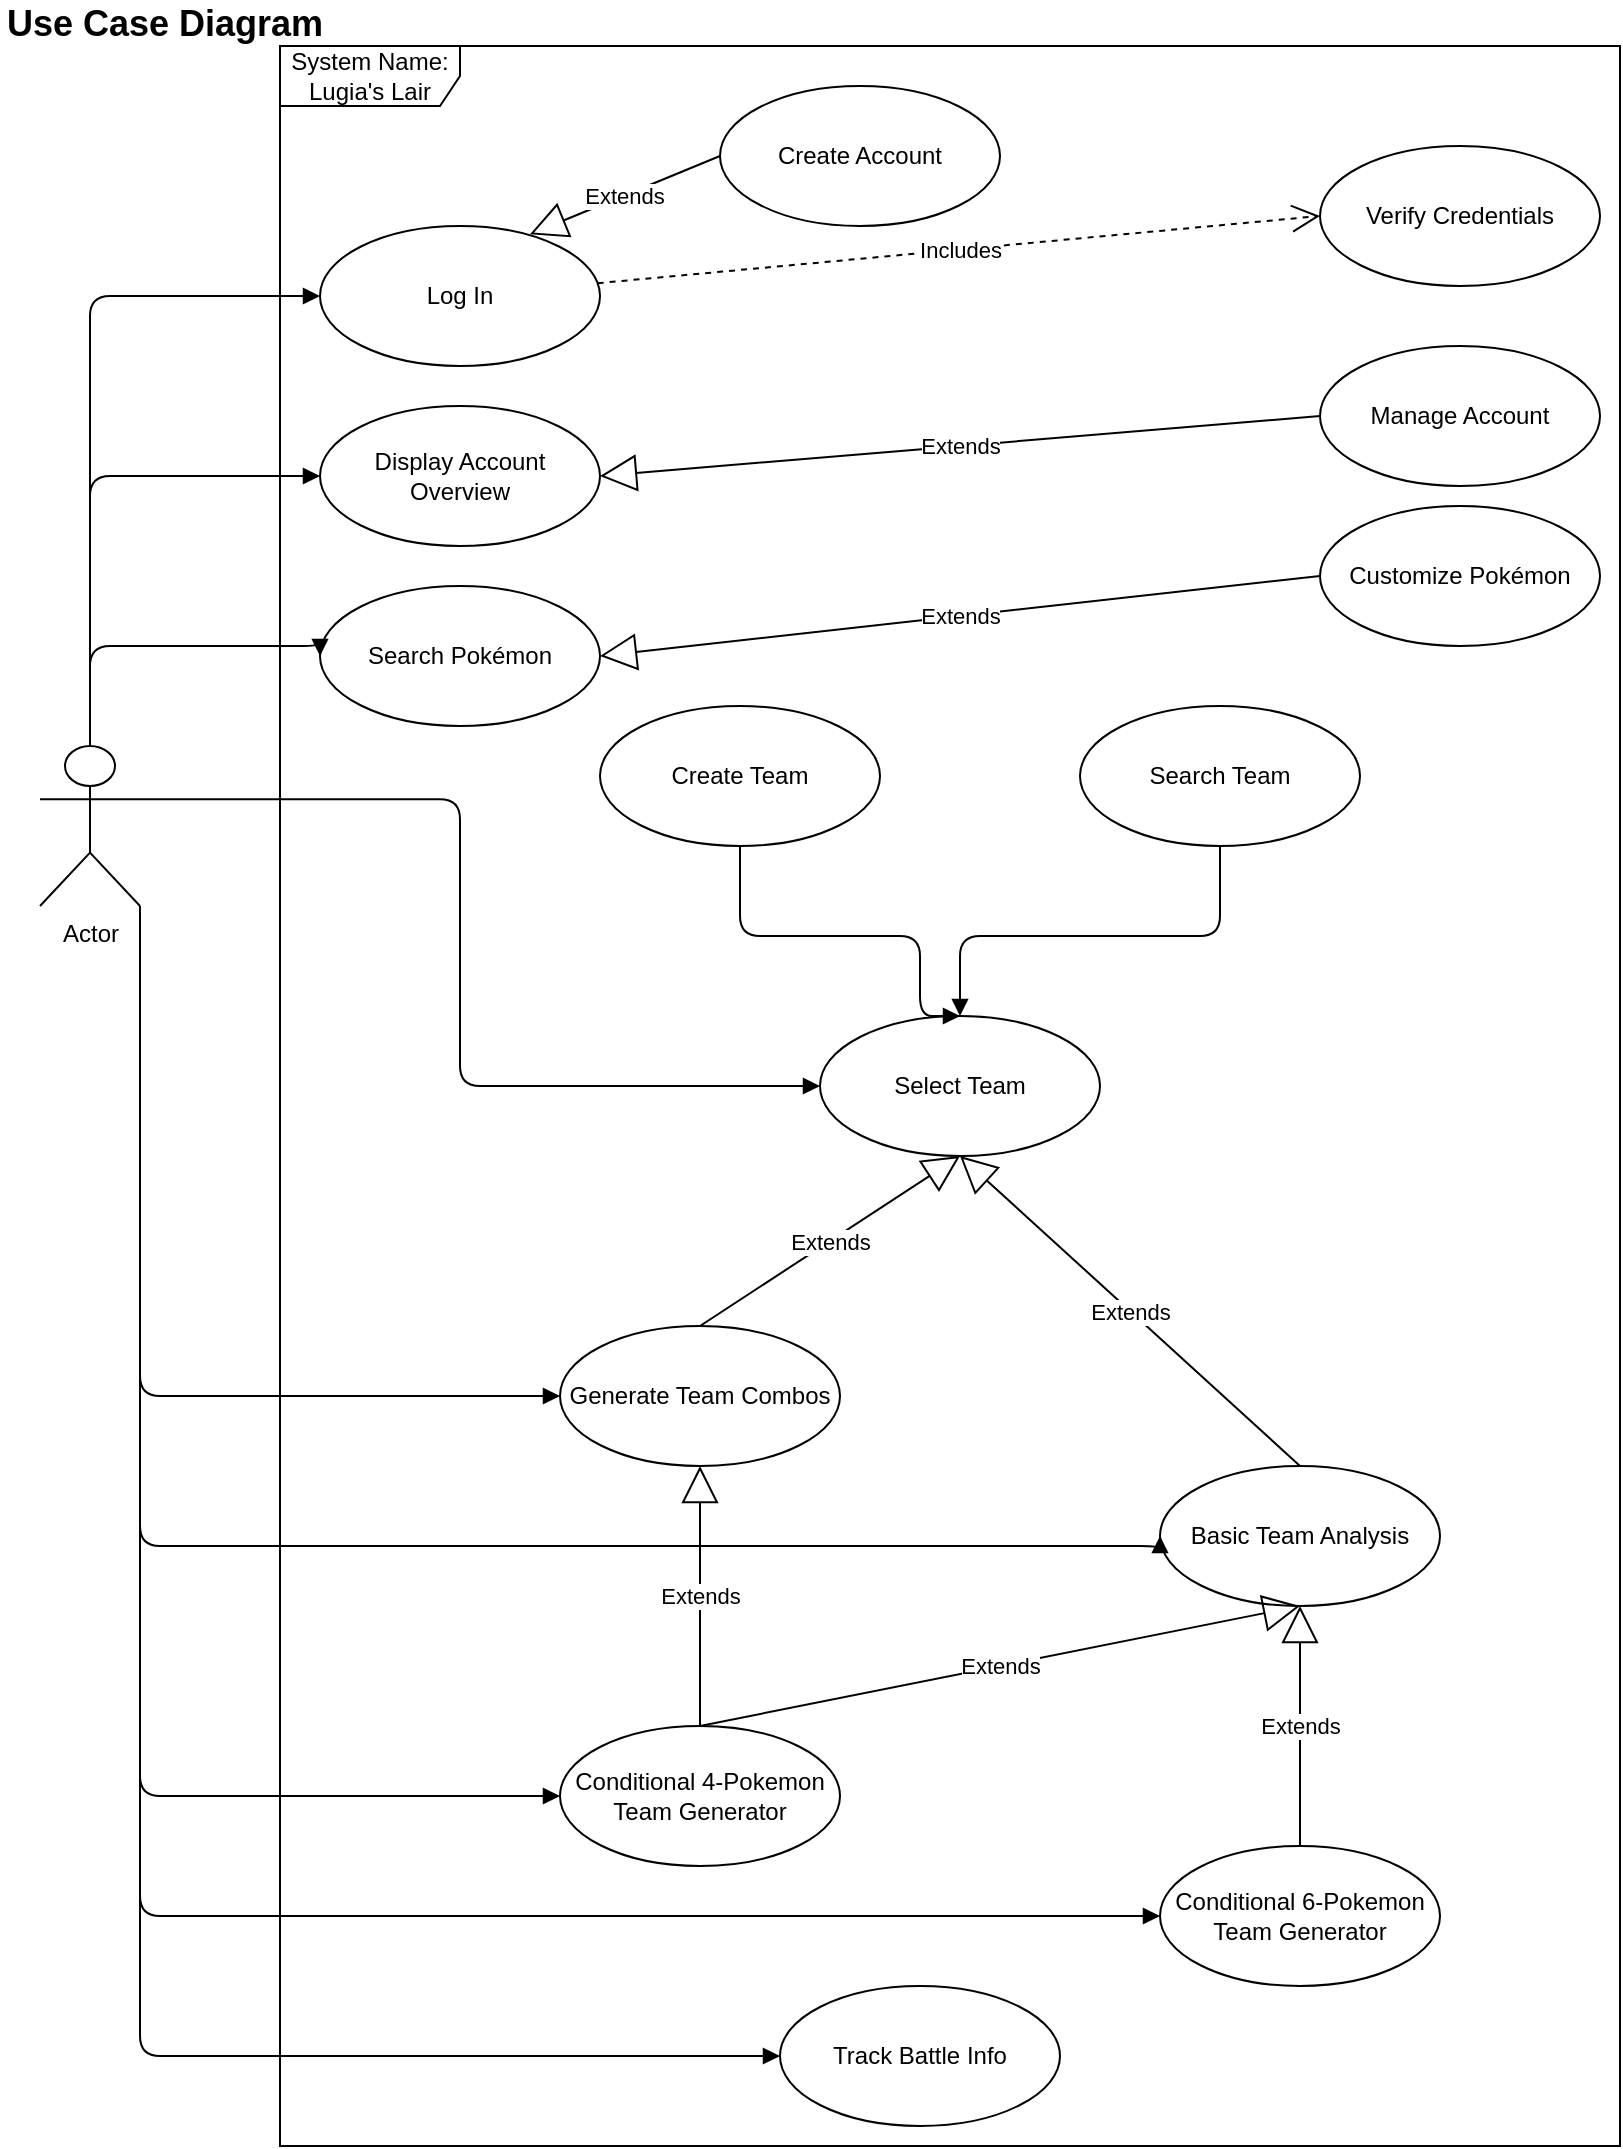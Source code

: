 <mxfile version="12.7.9" type="onedrive"><diagram id="EHQQGmAMwnc2mArltRkS" name="Page-1"><mxGraphModel dx="1108" dy="450" grid="1" gridSize="10" guides="1" tooltips="1" connect="1" arrows="1" fold="1" page="1" pageScale="1" pageWidth="850" pageHeight="1100" math="0" shadow="0"><root><mxCell id="0"/><mxCell id="1" parent="0"/><mxCell id="XOZa77HdVaaBG5zb9HWA-4" value="System Name: Lugia's Lair" style="shape=umlFrame;whiteSpace=wrap;html=1;width=90;height=30;" vertex="1" parent="1"><mxGeometry x="150" y="30" width="670" height="1050" as="geometry"/></mxCell><mxCell id="XOZa77HdVaaBG5zb9HWA-1" value="Actor" style="shape=umlActor;verticalLabelPosition=bottom;labelBackgroundColor=#ffffff;verticalAlign=top;html=1;" vertex="1" parent="1"><mxGeometry x="30" y="380" width="50" height="80" as="geometry"/></mxCell><mxCell id="XOZa77HdVaaBG5zb9HWA-2" value="Log In" style="ellipse;whiteSpace=wrap;html=1;" vertex="1" parent="1"><mxGeometry x="170" y="120" width="140" height="70" as="geometry"/></mxCell><mxCell id="XOZa77HdVaaBG5zb9HWA-5" value="Manage Account" style="ellipse;whiteSpace=wrap;html=1;" vertex="1" parent="1"><mxGeometry x="670" y="180" width="140" height="70" as="geometry"/></mxCell><mxCell id="XOZa77HdVaaBG5zb9HWA-6" value="Search Pokémon" style="ellipse;whiteSpace=wrap;html=1;" vertex="1" parent="1"><mxGeometry x="170" y="300" width="140" height="70" as="geometry"/></mxCell><mxCell id="XOZa77HdVaaBG5zb9HWA-7" value="Basic Team Analysis" style="ellipse;whiteSpace=wrap;html=1;" vertex="1" parent="1"><mxGeometry x="590" y="740" width="140" height="70" as="geometry"/></mxCell><mxCell id="XOZa77HdVaaBG5zb9HWA-8" value="Search Team" style="ellipse;whiteSpace=wrap;html=1;" vertex="1" parent="1"><mxGeometry x="550" y="360" width="140" height="70" as="geometry"/></mxCell><mxCell id="XOZa77HdVaaBG5zb9HWA-9" value="Customize Pokémon" style="ellipse;whiteSpace=wrap;html=1;" vertex="1" parent="1"><mxGeometry x="670" y="260" width="140" height="70" as="geometry"/></mxCell><mxCell id="XOZa77HdVaaBG5zb9HWA-10" value="Create Team" style="ellipse;whiteSpace=wrap;html=1;" vertex="1" parent="1"><mxGeometry x="310" y="360" width="140" height="70" as="geometry"/></mxCell><mxCell id="XOZa77HdVaaBG5zb9HWA-11" value="Generate Team Combos" style="ellipse;whiteSpace=wrap;html=1;" vertex="1" parent="1"><mxGeometry x="290" y="670" width="140" height="70" as="geometry"/></mxCell><mxCell id="XOZa77HdVaaBG5zb9HWA-12" value="Verify Credentials" style="ellipse;whiteSpace=wrap;html=1;" vertex="1" parent="1"><mxGeometry x="670" y="80" width="140" height="70" as="geometry"/></mxCell><mxCell id="XOZa77HdVaaBG5zb9HWA-13" value="Create Account" style="ellipse;whiteSpace=wrap;html=1;" vertex="1" parent="1"><mxGeometry x="370" y="50" width="140" height="70" as="geometry"/></mxCell><mxCell id="XOZa77HdVaaBG5zb9HWA-14" value="Conditional 6-Pokemon Team Generator" style="ellipse;whiteSpace=wrap;html=1;" vertex="1" parent="1"><mxGeometry x="590" y="930" width="140" height="70" as="geometry"/></mxCell><mxCell id="XOZa77HdVaaBG5zb9HWA-15" value="Conditional 4-Pokemon Team Generator" style="ellipse;whiteSpace=wrap;html=1;" vertex="1" parent="1"><mxGeometry x="290" y="870" width="140" height="70" as="geometry"/></mxCell><mxCell id="XOZa77HdVaaBG5zb9HWA-18" value="Display Account Overview" style="ellipse;whiteSpace=wrap;html=1;" vertex="1" parent="1"><mxGeometry x="170" y="210" width="140" height="70" as="geometry"/></mxCell><mxCell id="XOZa77HdVaaBG5zb9HWA-19" value="Track Battle Info" style="ellipse;whiteSpace=wrap;html=1;" vertex="1" parent="1"><mxGeometry x="400" y="1000" width="140" height="70" as="geometry"/></mxCell><mxCell id="XOZa77HdVaaBG5zb9HWA-21" value="Extends" style="endArrow=block;endSize=16;endFill=0;html=1;exitX=0;exitY=0.5;exitDx=0;exitDy=0;entryX=0.75;entryY=0.059;entryDx=0;entryDy=0;entryPerimeter=0;" edge="1" parent="1" source="XOZa77HdVaaBG5zb9HWA-13" target="XOZa77HdVaaBG5zb9HWA-2"><mxGeometry width="160" relative="1" as="geometry"><mxPoint x="360" y="170" as="sourcePoint"/><mxPoint x="330" y="120" as="targetPoint"/></mxGeometry></mxCell><mxCell id="XOZa77HdVaaBG5zb9HWA-23" value="Includes" style="endArrow=open;endSize=12;dashed=1;html=1;entryX=0;entryY=0.5;entryDx=0;entryDy=0;" edge="1" parent="1" source="XOZa77HdVaaBG5zb9HWA-2" target="XOZa77HdVaaBG5zb9HWA-12"><mxGeometry width="160" relative="1" as="geometry"><mxPoint x="400" y="190" as="sourcePoint"/><mxPoint x="560" y="190" as="targetPoint"/></mxGeometry></mxCell><mxCell id="XOZa77HdVaaBG5zb9HWA-24" value="Extends" style="endArrow=block;endSize=16;endFill=0;html=1;entryX=1;entryY=0.5;entryDx=0;entryDy=0;exitX=0;exitY=0.5;exitDx=0;exitDy=0;" edge="1" parent="1" source="XOZa77HdVaaBG5zb9HWA-5" target="XOZa77HdVaaBG5zb9HWA-18"><mxGeometry width="160" relative="1" as="geometry"><mxPoint x="330.0" y="255" as="sourcePoint"/><mxPoint x="560.0" y="255" as="targetPoint"/></mxGeometry></mxCell><mxCell id="XOZa77HdVaaBG5zb9HWA-25" value="Extends" style="endArrow=block;endSize=16;endFill=0;html=1;exitX=0;exitY=0.5;exitDx=0;exitDy=0;entryX=1;entryY=0.5;entryDx=0;entryDy=0;" edge="1" parent="1" source="XOZa77HdVaaBG5zb9HWA-9" target="XOZa77HdVaaBG5zb9HWA-6"><mxGeometry width="160" relative="1" as="geometry"><mxPoint x="330.0" y="334.71" as="sourcePoint"/><mxPoint x="560.0" y="334.71" as="targetPoint"/></mxGeometry></mxCell><mxCell id="XOZa77HdVaaBG5zb9HWA-27" value="Extends" style="endArrow=block;endSize=16;endFill=0;html=1;entryX=0.5;entryY=1;entryDx=0;entryDy=0;exitX=0.5;exitY=0;exitDx=0;exitDy=0;" edge="1" parent="1" source="XOZa77HdVaaBG5zb9HWA-7" target="XOZa77HdVaaBG5zb9HWA-28"><mxGeometry width="160" relative="1" as="geometry"><mxPoint x="340.0" y="485" as="sourcePoint"/><mxPoint x="500.0" y="525" as="targetPoint"/></mxGeometry></mxCell><mxCell id="XOZa77HdVaaBG5zb9HWA-28" value="Select Team" style="ellipse;whiteSpace=wrap;html=1;" vertex="1" parent="1"><mxGeometry x="420" y="515" width="140" height="70" as="geometry"/></mxCell><mxCell id="XOZa77HdVaaBG5zb9HWA-32" value="" style="endArrow=block;endFill=1;html=1;edgeStyle=orthogonalEdgeStyle;align=left;verticalAlign=top;exitX=0.5;exitY=1;exitDx=0;exitDy=0;entryX=0.5;entryY=0;entryDx=0;entryDy=0;" edge="1" parent="1" source="XOZa77HdVaaBG5zb9HWA-10" target="XOZa77HdVaaBG5zb9HWA-28"><mxGeometry x="-1" relative="1" as="geometry"><mxPoint x="380" y="450" as="sourcePoint"/><mxPoint x="540" y="450" as="targetPoint"/><Array as="points"><mxPoint x="380" y="475"/><mxPoint x="470" y="475"/></Array></mxGeometry></mxCell><mxCell id="XOZa77HdVaaBG5zb9HWA-33" value="" style="resizable=0;html=1;align=left;verticalAlign=bottom;labelBackgroundColor=#ffffff;fontSize=10;" connectable="0" vertex="1" parent="XOZa77HdVaaBG5zb9HWA-32"><mxGeometry x="-1" relative="1" as="geometry"/></mxCell><mxCell id="XOZa77HdVaaBG5zb9HWA-34" value="" style="endArrow=block;endFill=1;html=1;edgeStyle=orthogonalEdgeStyle;align=left;verticalAlign=top;exitX=0.5;exitY=1;exitDx=0;exitDy=0;entryX=0.5;entryY=0;entryDx=0;entryDy=0;" edge="1" parent="1" source="XOZa77HdVaaBG5zb9HWA-8" target="XOZa77HdVaaBG5zb9HWA-28"><mxGeometry x="-1" relative="1" as="geometry"><mxPoint x="530" y="430" as="sourcePoint"/><mxPoint x="460.0" y="475" as="targetPoint"/><Array as="points"><mxPoint x="530" y="475"/><mxPoint x="470" y="475"/></Array></mxGeometry></mxCell><mxCell id="XOZa77HdVaaBG5zb9HWA-35" value="" style="resizable=0;html=1;align=left;verticalAlign=bottom;labelBackgroundColor=#ffffff;fontSize=10;" connectable="0" vertex="1" parent="XOZa77HdVaaBG5zb9HWA-34"><mxGeometry x="-1" relative="1" as="geometry"/></mxCell><mxCell id="XOZa77HdVaaBG5zb9HWA-36" value="Extends" style="endArrow=block;endSize=16;endFill=0;html=1;entryX=0.5;entryY=1;entryDx=0;entryDy=0;exitX=0.5;exitY=0;exitDx=0;exitDy=0;" edge="1" parent="1" source="XOZa77HdVaaBG5zb9HWA-11" target="XOZa77HdVaaBG5zb9HWA-28"><mxGeometry width="160" relative="1" as="geometry"><mxPoint x="570.0" y="565" as="sourcePoint"/><mxPoint x="299.497" y="509.749" as="targetPoint"/></mxGeometry></mxCell><mxCell id="XOZa77HdVaaBG5zb9HWA-37" value="Extends" style="endArrow=block;endSize=16;endFill=0;html=1;entryX=0.5;entryY=1;entryDx=0;entryDy=0;exitX=0.5;exitY=0;exitDx=0;exitDy=0;" edge="1" parent="1" source="XOZa77HdVaaBG5zb9HWA-14" target="XOZa77HdVaaBG5zb9HWA-7"><mxGeometry width="160" relative="1" as="geometry"><mxPoint x="580.0" y="535" as="sourcePoint"/><mxPoint x="299.497" y="509.749" as="targetPoint"/></mxGeometry></mxCell><mxCell id="XOZa77HdVaaBG5zb9HWA-38" value="Extends" style="endArrow=block;endSize=16;endFill=0;html=1;entryX=0.5;entryY=1;entryDx=0;entryDy=0;exitX=0.5;exitY=0;exitDx=0;exitDy=0;" edge="1" parent="1" source="XOZa77HdVaaBG5zb9HWA-15" target="XOZa77HdVaaBG5zb9HWA-11"><mxGeometry width="160" relative="1" as="geometry"><mxPoint x="590.0" y="545" as="sourcePoint"/><mxPoint x="309.497" y="519.749" as="targetPoint"/></mxGeometry></mxCell><mxCell id="XOZa77HdVaaBG5zb9HWA-39" value="Extends" style="endArrow=block;endSize=16;endFill=0;html=1;entryX=0.5;entryY=1;entryDx=0;entryDy=0;exitX=0.5;exitY=0;exitDx=0;exitDy=0;" edge="1" parent="1" source="XOZa77HdVaaBG5zb9HWA-15" target="XOZa77HdVaaBG5zb9HWA-7"><mxGeometry width="160" relative="1" as="geometry"><mxPoint x="430" y="830" as="sourcePoint"/><mxPoint x="349.497" y="669.749" as="targetPoint"/></mxGeometry></mxCell><mxCell id="XOZa77HdVaaBG5zb9HWA-41" value="" style="endArrow=block;endFill=1;html=1;edgeStyle=orthogonalEdgeStyle;align=left;verticalAlign=top;exitX=0.5;exitY=0;exitDx=0;exitDy=0;entryX=0;entryY=0.5;entryDx=0;entryDy=0;exitPerimeter=0;" edge="1" parent="1" source="XOZa77HdVaaBG5zb9HWA-1" target="XOZa77HdVaaBG5zb9HWA-2"><mxGeometry x="-1" relative="1" as="geometry"><mxPoint x="80" y="520" as="sourcePoint"/><mxPoint x="190" y="605" as="targetPoint"/><Array as="points"><mxPoint x="55" y="155"/></Array></mxGeometry></mxCell><mxCell id="XOZa77HdVaaBG5zb9HWA-42" value="" style="resizable=0;html=1;align=left;verticalAlign=bottom;labelBackgroundColor=#ffffff;fontSize=10;" connectable="0" vertex="1" parent="XOZa77HdVaaBG5zb9HWA-41"><mxGeometry x="-1" relative="1" as="geometry"/></mxCell><mxCell id="XOZa77HdVaaBG5zb9HWA-43" value="" style="endArrow=block;endFill=1;html=1;edgeStyle=orthogonalEdgeStyle;align=left;verticalAlign=top;entryX=0;entryY=0.5;entryDx=0;entryDy=0;exitX=0.5;exitY=0;exitDx=0;exitDy=0;exitPerimeter=0;" edge="1" parent="1" source="XOZa77HdVaaBG5zb9HWA-1" target="XOZa77HdVaaBG5zb9HWA-18"><mxGeometry x="-1" relative="1" as="geometry"><mxPoint x="60" y="350" as="sourcePoint"/><mxPoint x="180" y="165.0" as="targetPoint"/><Array as="points"><mxPoint x="55" y="245"/></Array></mxGeometry></mxCell><mxCell id="XOZa77HdVaaBG5zb9HWA-44" value="" style="resizable=0;html=1;align=left;verticalAlign=bottom;labelBackgroundColor=#ffffff;fontSize=10;" connectable="0" vertex="1" parent="XOZa77HdVaaBG5zb9HWA-43"><mxGeometry x="-1" relative="1" as="geometry"/></mxCell><mxCell id="XOZa77HdVaaBG5zb9HWA-45" value="" style="endArrow=block;endFill=1;html=1;edgeStyle=orthogonalEdgeStyle;align=left;verticalAlign=top;entryX=0;entryY=0.5;entryDx=0;entryDy=0;exitX=0.5;exitY=0;exitDx=0;exitDy=0;exitPerimeter=0;" edge="1" parent="1" source="XOZa77HdVaaBG5zb9HWA-1" target="XOZa77HdVaaBG5zb9HWA-6"><mxGeometry x="-1" relative="1" as="geometry"><mxPoint x="65" y="390" as="sourcePoint"/><mxPoint x="180" y="255" as="targetPoint"/><Array as="points"><mxPoint x="55" y="330"/><mxPoint x="170" y="330"/></Array></mxGeometry></mxCell><mxCell id="XOZa77HdVaaBG5zb9HWA-46" value="" style="resizable=0;html=1;align=left;verticalAlign=bottom;labelBackgroundColor=#ffffff;fontSize=10;" connectable="0" vertex="1" parent="XOZa77HdVaaBG5zb9HWA-45"><mxGeometry x="-1" relative="1" as="geometry"/></mxCell><mxCell id="XOZa77HdVaaBG5zb9HWA-47" value="" style="endArrow=block;endFill=1;html=1;edgeStyle=orthogonalEdgeStyle;align=left;verticalAlign=top;entryX=0;entryY=0.5;entryDx=0;entryDy=0;exitX=1;exitY=0.333;exitDx=0;exitDy=0;exitPerimeter=0;" edge="1" parent="1" source="XOZa77HdVaaBG5zb9HWA-1" target="XOZa77HdVaaBG5zb9HWA-28"><mxGeometry x="-1" relative="1" as="geometry"><mxPoint x="65" y="390" as="sourcePoint"/><mxPoint x="180" y="255" as="targetPoint"/><Array as="points"><mxPoint x="240" y="407"/><mxPoint x="240" y="550"/></Array></mxGeometry></mxCell><mxCell id="XOZa77HdVaaBG5zb9HWA-48" value="" style="resizable=0;html=1;align=left;verticalAlign=bottom;labelBackgroundColor=#ffffff;fontSize=10;" connectable="0" vertex="1" parent="XOZa77HdVaaBG5zb9HWA-47"><mxGeometry x="-1" relative="1" as="geometry"/></mxCell><mxCell id="XOZa77HdVaaBG5zb9HWA-49" value="" style="endArrow=block;endFill=1;html=1;edgeStyle=orthogonalEdgeStyle;align=left;verticalAlign=top;entryX=0;entryY=0.5;entryDx=0;entryDy=0;exitX=1;exitY=1;exitDx=0;exitDy=0;exitPerimeter=0;" edge="1" parent="1" source="XOZa77HdVaaBG5zb9HWA-1" target="XOZa77HdVaaBG5zb9HWA-15"><mxGeometry x="-1" relative="1" as="geometry"><mxPoint x="90" y="416.667" as="sourcePoint"/><mxPoint x="430.0" y="560" as="targetPoint"/><Array as="points"><mxPoint x="80" y="905"/></Array></mxGeometry></mxCell><mxCell id="XOZa77HdVaaBG5zb9HWA-50" value="" style="resizable=0;html=1;align=left;verticalAlign=bottom;labelBackgroundColor=#ffffff;fontSize=10;" connectable="0" vertex="1" parent="XOZa77HdVaaBG5zb9HWA-49"><mxGeometry x="-1" relative="1" as="geometry"/></mxCell><mxCell id="XOZa77HdVaaBG5zb9HWA-51" value="" style="endArrow=block;endFill=1;html=1;edgeStyle=orthogonalEdgeStyle;align=left;verticalAlign=top;entryX=0;entryY=0.5;entryDx=0;entryDy=0;exitX=1;exitY=1;exitDx=0;exitDy=0;exitPerimeter=0;" edge="1" parent="1" source="XOZa77HdVaaBG5zb9HWA-1" target="XOZa77HdVaaBG5zb9HWA-19"><mxGeometry x="-1" relative="1" as="geometry"><mxPoint x="90" y="470" as="sourcePoint"/><mxPoint x="300" y="915" as="targetPoint"/><Array as="points"><mxPoint x="80" y="1035"/></Array></mxGeometry></mxCell><mxCell id="XOZa77HdVaaBG5zb9HWA-52" value="" style="resizable=0;html=1;align=left;verticalAlign=bottom;labelBackgroundColor=#ffffff;fontSize=10;" connectable="0" vertex="1" parent="XOZa77HdVaaBG5zb9HWA-51"><mxGeometry x="-1" relative="1" as="geometry"/></mxCell><mxCell id="XOZa77HdVaaBG5zb9HWA-53" value="" style="endArrow=block;endFill=1;html=1;edgeStyle=orthogonalEdgeStyle;align=left;verticalAlign=top;entryX=0;entryY=0.5;entryDx=0;entryDy=0;exitX=1;exitY=1;exitDx=0;exitDy=0;exitPerimeter=0;" edge="1" parent="1" source="XOZa77HdVaaBG5zb9HWA-1" target="XOZa77HdVaaBG5zb9HWA-14"><mxGeometry x="-1" relative="1" as="geometry"><mxPoint x="90" y="470" as="sourcePoint"/><mxPoint x="300" y="915" as="targetPoint"/><Array as="points"><mxPoint x="80" y="965"/></Array></mxGeometry></mxCell><mxCell id="XOZa77HdVaaBG5zb9HWA-54" value="" style="resizable=0;html=1;align=left;verticalAlign=bottom;labelBackgroundColor=#ffffff;fontSize=10;" connectable="0" vertex="1" parent="XOZa77HdVaaBG5zb9HWA-53"><mxGeometry x="-1" relative="1" as="geometry"/></mxCell><mxCell id="XOZa77HdVaaBG5zb9HWA-55" value="" style="endArrow=block;endFill=1;html=1;edgeStyle=orthogonalEdgeStyle;align=left;verticalAlign=top;entryX=0;entryY=0.5;entryDx=0;entryDy=0;exitX=1;exitY=1;exitDx=0;exitDy=0;exitPerimeter=0;" edge="1" parent="1" source="XOZa77HdVaaBG5zb9HWA-1" target="XOZa77HdVaaBG5zb9HWA-7"><mxGeometry x="-1" relative="1" as="geometry"><mxPoint x="80" y="460" as="sourcePoint"/><mxPoint x="300" y="915" as="targetPoint"/><Array as="points"><mxPoint x="80" y="780"/><mxPoint x="590" y="780"/></Array></mxGeometry></mxCell><mxCell id="XOZa77HdVaaBG5zb9HWA-56" value="" style="resizable=0;html=1;align=left;verticalAlign=bottom;labelBackgroundColor=#ffffff;fontSize=10;" connectable="0" vertex="1" parent="XOZa77HdVaaBG5zb9HWA-55"><mxGeometry x="-1" relative="1" as="geometry"/></mxCell><mxCell id="XOZa77HdVaaBG5zb9HWA-57" value="" style="endArrow=block;endFill=1;html=1;edgeStyle=orthogonalEdgeStyle;align=left;verticalAlign=top;entryX=0;entryY=0.5;entryDx=0;entryDy=0;exitX=1;exitY=1;exitDx=0;exitDy=0;exitPerimeter=0;" edge="1" parent="1" source="XOZa77HdVaaBG5zb9HWA-1" target="XOZa77HdVaaBG5zb9HWA-11"><mxGeometry x="-1" relative="1" as="geometry"><mxPoint x="90" y="470" as="sourcePoint"/><mxPoint x="600" y="785" as="targetPoint"/><Array as="points"><mxPoint x="80" y="705"/></Array></mxGeometry></mxCell><mxCell id="XOZa77HdVaaBG5zb9HWA-58" value="" style="resizable=0;html=1;align=left;verticalAlign=bottom;labelBackgroundColor=#ffffff;fontSize=10;" connectable="0" vertex="1" parent="XOZa77HdVaaBG5zb9HWA-57"><mxGeometry x="-1" relative="1" as="geometry"/></mxCell><mxCell id="XOZa77HdVaaBG5zb9HWA-59" value="&lt;b&gt;&lt;font style=&quot;font-size: 18px&quot;&gt;Use Case Diagram&lt;/font&gt;&lt;/b&gt;" style="text;html=1;strokeColor=none;fillColor=none;align=center;verticalAlign=middle;whiteSpace=wrap;rounded=0;" vertex="1" parent="1"><mxGeometry x="10" y="10" width="165" height="17" as="geometry"/></mxCell></root></mxGraphModel></diagram></mxfile>